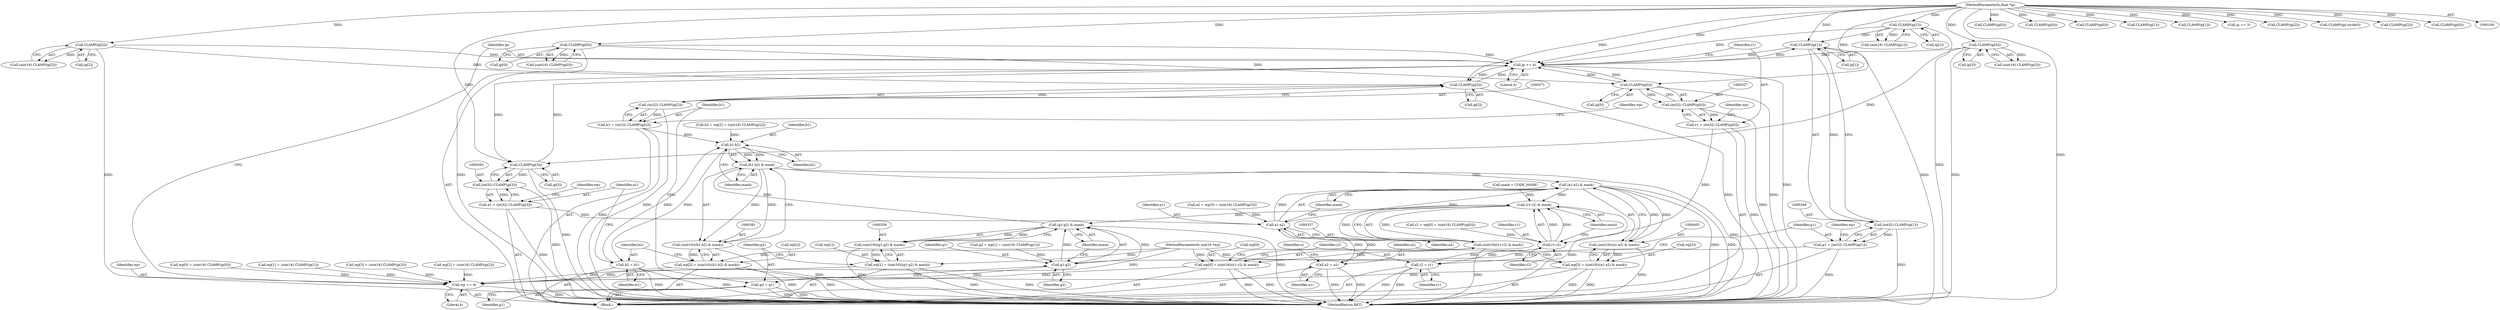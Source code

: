 digraph "0_libtiff_83a4b92815ea04969d494416eaae3d4c6b338e4a#diff-c8b4b355f9b5c06d585b23138e1c185f_1@pointer" {
"1000350" [label="(Call,CLAMP(ip[1]))"];
"1000279" [label="(Call,CLAMP(ip[1]))"];
"1000101" [label="(MethodParameterIn,float *ip)"];
"1000321" [label="(Call,ip += 4)"];
"1000291" [label="(Call,CLAMP(ip[2]))"];
"1000350" [label="(Call,CLAMP(ip[1]))"];
"1000267" [label="(Call,CLAMP(ip[0]))"];
"1000372" [label="(Call,CLAMP(ip[2]))"];
"1000328" [label="(Call,CLAMP(ip[0]))"];
"1000394" [label="(Call,CLAMP(ip[3]))"];
"1000303" [label="(Call,CLAMP(ip[3]))"];
"1000326" [label="(Call,(int32) CLAMP(ip[0]))"];
"1000324" [label="(Call,r1 = (int32) CLAMP(ip[0]))"];
"1000339" [label="(Call,r1-r2)"];
"1000338" [label="(Call,(r1-r2) & mask)"];
"1000336" [label="(Call,(uint16)((r1-r2) & mask))"];
"1000332" [label="(Call,wp[0] = (uint16)((r1-r2) & mask))"];
"1000318" [label="(Call,wp += 4)"];
"1000360" [label="(Call,(g1-g2) & mask)"];
"1000358" [label="(Call,(uint16)((g1-g2) & mask))"];
"1000354" [label="(Call,wp[1] = (uint16)((g1-g2) & mask))"];
"1000382" [label="(Call,(b1-b2) & mask)"];
"1000380" [label="(Call,(uint16)((b1-b2) & mask))"];
"1000376" [label="(Call,wp[2] = (uint16)((b1-b2) & mask))"];
"1000404" [label="(Call,(a1-a2) & mask)"];
"1000402" [label="(Call,(uint16)((a1-a2) & mask))"];
"1000398" [label="(Call,wp[3] = (uint16)((a1-a2) & mask))"];
"1000343" [label="(Call,r2 = r1)"];
"1000348" [label="(Call,(int32) CLAMP(ip[1]))"];
"1000346" [label="(Call,g1 = (int32) CLAMP(ip[1]))"];
"1000361" [label="(Call,g1-g2)"];
"1000365" [label="(Call,g2 = g1)"];
"1000370" [label="(Call,(int32) CLAMP(ip[2]))"];
"1000368" [label="(Call,b1 = (int32) CLAMP(ip[2]))"];
"1000383" [label="(Call,b1-b2)"];
"1000387" [label="(Call,b2 = b1)"];
"1000392" [label="(Call,(int32) CLAMP(ip[3]))"];
"1000390" [label="(Call,a1 = (int32) CLAMP(ip[3]))"];
"1000405" [label="(Call,a1-a2)"];
"1000409" [label="(Call,a2 = a1)"];
"1000408" [label="(Identifier,mask)"];
"1000422" [label="(Call,CLAMP(ip[0]))"];
"1000339" [label="(Call,r1-r2)"];
"1000322" [label="(Identifier,ip)"];
"1000342" [label="(Identifier,mask)"];
"1000362" [label="(Identifier,g1)"];
"1000191" [label="(Call,CLAMP(ip[0]))"];
"1000319" [label="(Identifier,wp)"];
"1000383" [label="(Call,b1-b2)"];
"1000402" [label="(Call,(uint16)((a1-a2) & mask))"];
"1000392" [label="(Call,(int32) CLAMP(ip[3]))"];
"1000398" [label="(Call,wp[3] = (uint16)((a1-a2) & mask))"];
"1000265" [label="(Call,(uint16) CLAMP(ip[0]))"];
"1000367" [label="(Identifier,g1)"];
"1000318" [label="(Call,wp += 4)"];
"1000341" [label="(Identifier,r2)"];
"1000326" [label="(Call,(int32) CLAMP(ip[0]))"];
"1000336" [label="(Call,(uint16)((r1-r2) & mask))"];
"1000360" [label="(Call,(g1-g2) & mask)"];
"1000361" [label="(Call,g1-g2)"];
"1000325" [label="(Identifier,r1)"];
"1000324" [label="(Call,r1 = (int32) CLAMP(ip[0]))"];
"1000285" [label="(Call,wp[2] = (uint16) CLAMP(ip[2]))"];
"1000388" [label="(Identifier,b2)"];
"1000376" [label="(Call,wp[2] = (uint16)((b1-b2) & mask))"];
"1000292" [label="(Call,ip[2])"];
"1000406" [label="(Identifier,a1)"];
"1000384" [label="(Identifier,b1)"];
"1000385" [label="(Identifier,b2)"];
"1000365" [label="(Call,g2 = g1)"];
"1000448" [label="(Call,CLAMP(ip[0]))"];
"1000279" [label="(Call,CLAMP(ip[1]))"];
"1000405" [label="(Call,a1-a2)"];
"1000213" [label="(Call,CLAMP(ip[1]))"];
"1000368" [label="(Call,b1 = (int32) CLAMP(ip[2]))"];
"1000104" [label="(MethodParameterIn,uint16 *wp)"];
"1000283" [label="(Call,b2 = wp[2] = (uint16) CLAMP(ip[2]))"];
"1000101" [label="(MethodParameterIn,float *ip)"];
"1000399" [label="(Call,wp[3])"];
"1000377" [label="(Call,wp[2])"];
"1000404" [label="(Call,(a1-a2) & mask)"];
"1000154" [label="(Call,CLAMP(ip[1]))"];
"1000387" [label="(Call,b2 = b1)"];
"1000291" [label="(Call,CLAMP(ip[2]))"];
"1000389" [label="(Identifier,b1)"];
"1000407" [label="(Identifier,a2)"];
"1000369" [label="(Identifier,b1)"];
"1000350" [label="(Call,CLAMP(ip[1]))"];
"1000373" [label="(Call,ip[2])"];
"1000356" [label="(Identifier,wp)"];
"1000346" [label="(Call,g1 = (int32) CLAMP(ip[1]))"];
"1000261" [label="(Call,wp[0] = (uint16) CLAMP(ip[0]))"];
"1000295" [label="(Call,a2 = wp[3] = (uint16) CLAMP(ip[3]))"];
"1000409" [label="(Call,a2 = a1)"];
"1000320" [label="(Literal,4)"];
"1000400" [label="(Identifier,wp)"];
"1000301" [label="(Call,(uint16) CLAMP(ip[3]))"];
"1000345" [label="(Identifier,r1)"];
"1000184" [label="(Call,ip += 3)"];
"1000394" [label="(Call,CLAMP(ip[3]))"];
"1000358" [label="(Call,(uint16)((g1-g2) & mask))"];
"1000372" [label="(Call,CLAMP(ip[2]))"];
"1000304" [label="(Call,ip[3])"];
"1000382" [label="(Call,(b1-b2) & mask)"];
"1000338" [label="(Call,(r1-r2) & mask)"];
"1000380" [label="(Call,(uint16)((b1-b2) & mask))"];
"1000329" [label="(Call,ip[0])"];
"1000259" [label="(Call,r2 = wp[0] = (uint16) CLAMP(ip[0]))"];
"1000332" [label="(Call,wp[0] = (uint16)((r1-r2) & mask))"];
"1000411" [label="(Identifier,a1)"];
"1000340" [label="(Identifier,r1)"];
"1000354" [label="(Call,wp[1] = (uint16)((g1-g2) & mask))"];
"1000166" [label="(Call,CLAMP(ip[2]))"];
"1000378" [label="(Identifier,wp)"];
"1000454" [label="(Call,CLAMP(ip[-stride]))"];
"1000395" [label="(Call,ip[3])"];
"1000273" [label="(Call,wp[1] = (uint16) CLAMP(ip[1]))"];
"1000348" [label="(Call,(int32) CLAMP(ip[1]))"];
"1000364" [label="(Identifier,mask)"];
"1000297" [label="(Call,wp[3] = (uint16) CLAMP(ip[3]))"];
"1000351" [label="(Call,ip[1])"];
"1000267" [label="(Call,CLAMP(ip[0]))"];
"1000277" [label="(Call,(uint16) CLAMP(ip[1]))"];
"1000370" [label="(Call,(int32) CLAMP(ip[2]))"];
"1000323" [label="(Literal,4)"];
"1000347" [label="(Identifier,g1)"];
"1000410" [label="(Identifier,a2)"];
"1000303" [label="(Call,CLAMP(ip[3]))"];
"1000312" [label="(Identifier,n)"];
"1000386" [label="(Identifier,mask)"];
"1000271" [label="(Call,g2 = wp[1] = (uint16) CLAMP(ip[1]))"];
"1000344" [label="(Identifier,r2)"];
"1000235" [label="(Call,CLAMP(ip[2]))"];
"1000280" [label="(Call,ip[1])"];
"1000121" [label="(Call,mask = CODE_MASK)"];
"1000391" [label="(Identifier,a1)"];
"1000289" [label="(Call,(uint16) CLAMP(ip[2]))"];
"1000355" [label="(Call,wp[1])"];
"1000333" [label="(Call,wp[0])"];
"1000390" [label="(Call,a1 = (int32) CLAMP(ip[3]))"];
"1000142" [label="(Call,CLAMP(ip[0]))"];
"1000343" [label="(Call,r2 = r1)"];
"1000363" [label="(Identifier,g2)"];
"1000334" [label="(Identifier,wp)"];
"1000268" [label="(Call,ip[0])"];
"1000328" [label="(Call,CLAMP(ip[0]))"];
"1000314" [label="(Block,)"];
"1000321" [label="(Call,ip += 4)"];
"1000366" [label="(Identifier,g2)"];
"1000465" [label="(MethodReturn,RET)"];
"1000350" -> "1000348"  [label="AST: "];
"1000350" -> "1000351"  [label="CFG: "];
"1000351" -> "1000350"  [label="AST: "];
"1000348" -> "1000350"  [label="CFG: "];
"1000350" -> "1000465"  [label="DDG: "];
"1000350" -> "1000321"  [label="DDG: "];
"1000350" -> "1000348"  [label="DDG: "];
"1000279" -> "1000350"  [label="DDG: "];
"1000321" -> "1000350"  [label="DDG: "];
"1000101" -> "1000350"  [label="DDG: "];
"1000279" -> "1000277"  [label="AST: "];
"1000279" -> "1000280"  [label="CFG: "];
"1000280" -> "1000279"  [label="AST: "];
"1000277" -> "1000279"  [label="CFG: "];
"1000279" -> "1000465"  [label="DDG: "];
"1000279" -> "1000277"  [label="DDG: "];
"1000101" -> "1000279"  [label="DDG: "];
"1000279" -> "1000321"  [label="DDG: "];
"1000101" -> "1000100"  [label="AST: "];
"1000101" -> "1000465"  [label="DDG: "];
"1000101" -> "1000142"  [label="DDG: "];
"1000101" -> "1000154"  [label="DDG: "];
"1000101" -> "1000166"  [label="DDG: "];
"1000101" -> "1000184"  [label="DDG: "];
"1000101" -> "1000191"  [label="DDG: "];
"1000101" -> "1000213"  [label="DDG: "];
"1000101" -> "1000235"  [label="DDG: "];
"1000101" -> "1000267"  [label="DDG: "];
"1000101" -> "1000291"  [label="DDG: "];
"1000101" -> "1000303"  [label="DDG: "];
"1000101" -> "1000321"  [label="DDG: "];
"1000101" -> "1000328"  [label="DDG: "];
"1000101" -> "1000372"  [label="DDG: "];
"1000101" -> "1000394"  [label="DDG: "];
"1000101" -> "1000422"  [label="DDG: "];
"1000101" -> "1000448"  [label="DDG: "];
"1000101" -> "1000454"  [label="DDG: "];
"1000321" -> "1000314"  [label="AST: "];
"1000321" -> "1000323"  [label="CFG: "];
"1000322" -> "1000321"  [label="AST: "];
"1000323" -> "1000321"  [label="AST: "];
"1000325" -> "1000321"  [label="CFG: "];
"1000321" -> "1000465"  [label="DDG: "];
"1000291" -> "1000321"  [label="DDG: "];
"1000267" -> "1000321"  [label="DDG: "];
"1000372" -> "1000321"  [label="DDG: "];
"1000328" -> "1000321"  [label="DDG: "];
"1000394" -> "1000321"  [label="DDG: "];
"1000303" -> "1000321"  [label="DDG: "];
"1000321" -> "1000328"  [label="DDG: "];
"1000321" -> "1000372"  [label="DDG: "];
"1000321" -> "1000394"  [label="DDG: "];
"1000291" -> "1000289"  [label="AST: "];
"1000291" -> "1000292"  [label="CFG: "];
"1000292" -> "1000291"  [label="AST: "];
"1000289" -> "1000291"  [label="CFG: "];
"1000291" -> "1000465"  [label="DDG: "];
"1000291" -> "1000289"  [label="DDG: "];
"1000291" -> "1000372"  [label="DDG: "];
"1000267" -> "1000265"  [label="AST: "];
"1000267" -> "1000268"  [label="CFG: "];
"1000268" -> "1000267"  [label="AST: "];
"1000265" -> "1000267"  [label="CFG: "];
"1000267" -> "1000465"  [label="DDG: "];
"1000267" -> "1000265"  [label="DDG: "];
"1000267" -> "1000328"  [label="DDG: "];
"1000372" -> "1000370"  [label="AST: "];
"1000372" -> "1000373"  [label="CFG: "];
"1000373" -> "1000372"  [label="AST: "];
"1000370" -> "1000372"  [label="CFG: "];
"1000372" -> "1000465"  [label="DDG: "];
"1000372" -> "1000370"  [label="DDG: "];
"1000328" -> "1000326"  [label="AST: "];
"1000328" -> "1000329"  [label="CFG: "];
"1000329" -> "1000328"  [label="AST: "];
"1000326" -> "1000328"  [label="CFG: "];
"1000328" -> "1000465"  [label="DDG: "];
"1000328" -> "1000326"  [label="DDG: "];
"1000394" -> "1000392"  [label="AST: "];
"1000394" -> "1000395"  [label="CFG: "];
"1000395" -> "1000394"  [label="AST: "];
"1000392" -> "1000394"  [label="CFG: "];
"1000394" -> "1000465"  [label="DDG: "];
"1000394" -> "1000392"  [label="DDG: "];
"1000303" -> "1000394"  [label="DDG: "];
"1000303" -> "1000301"  [label="AST: "];
"1000303" -> "1000304"  [label="CFG: "];
"1000304" -> "1000303"  [label="AST: "];
"1000301" -> "1000303"  [label="CFG: "];
"1000303" -> "1000465"  [label="DDG: "];
"1000303" -> "1000301"  [label="DDG: "];
"1000326" -> "1000324"  [label="AST: "];
"1000327" -> "1000326"  [label="AST: "];
"1000324" -> "1000326"  [label="CFG: "];
"1000326" -> "1000465"  [label="DDG: "];
"1000326" -> "1000324"  [label="DDG: "];
"1000324" -> "1000314"  [label="AST: "];
"1000325" -> "1000324"  [label="AST: "];
"1000334" -> "1000324"  [label="CFG: "];
"1000324" -> "1000465"  [label="DDG: "];
"1000324" -> "1000339"  [label="DDG: "];
"1000339" -> "1000338"  [label="AST: "];
"1000339" -> "1000341"  [label="CFG: "];
"1000340" -> "1000339"  [label="AST: "];
"1000341" -> "1000339"  [label="AST: "];
"1000342" -> "1000339"  [label="CFG: "];
"1000339" -> "1000338"  [label="DDG: "];
"1000339" -> "1000338"  [label="DDG: "];
"1000259" -> "1000339"  [label="DDG: "];
"1000343" -> "1000339"  [label="DDG: "];
"1000339" -> "1000343"  [label="DDG: "];
"1000338" -> "1000336"  [label="AST: "];
"1000338" -> "1000342"  [label="CFG: "];
"1000342" -> "1000338"  [label="AST: "];
"1000336" -> "1000338"  [label="CFG: "];
"1000338" -> "1000465"  [label="DDG: "];
"1000338" -> "1000336"  [label="DDG: "];
"1000338" -> "1000336"  [label="DDG: "];
"1000404" -> "1000338"  [label="DDG: "];
"1000121" -> "1000338"  [label="DDG: "];
"1000338" -> "1000360"  [label="DDG: "];
"1000336" -> "1000332"  [label="AST: "];
"1000337" -> "1000336"  [label="AST: "];
"1000332" -> "1000336"  [label="CFG: "];
"1000336" -> "1000465"  [label="DDG: "];
"1000336" -> "1000332"  [label="DDG: "];
"1000332" -> "1000314"  [label="AST: "];
"1000333" -> "1000332"  [label="AST: "];
"1000344" -> "1000332"  [label="CFG: "];
"1000332" -> "1000465"  [label="DDG: "];
"1000332" -> "1000465"  [label="DDG: "];
"1000332" -> "1000318"  [label="DDG: "];
"1000104" -> "1000332"  [label="DDG: "];
"1000318" -> "1000314"  [label="AST: "];
"1000318" -> "1000320"  [label="CFG: "];
"1000319" -> "1000318"  [label="AST: "];
"1000320" -> "1000318"  [label="AST: "];
"1000322" -> "1000318"  [label="CFG: "];
"1000318" -> "1000465"  [label="DDG: "];
"1000273" -> "1000318"  [label="DDG: "];
"1000261" -> "1000318"  [label="DDG: "];
"1000354" -> "1000318"  [label="DDG: "];
"1000398" -> "1000318"  [label="DDG: "];
"1000285" -> "1000318"  [label="DDG: "];
"1000297" -> "1000318"  [label="DDG: "];
"1000376" -> "1000318"  [label="DDG: "];
"1000104" -> "1000318"  [label="DDG: "];
"1000360" -> "1000358"  [label="AST: "];
"1000360" -> "1000364"  [label="CFG: "];
"1000361" -> "1000360"  [label="AST: "];
"1000364" -> "1000360"  [label="AST: "];
"1000358" -> "1000360"  [label="CFG: "];
"1000360" -> "1000465"  [label="DDG: "];
"1000360" -> "1000358"  [label="DDG: "];
"1000360" -> "1000358"  [label="DDG: "];
"1000361" -> "1000360"  [label="DDG: "];
"1000361" -> "1000360"  [label="DDG: "];
"1000360" -> "1000382"  [label="DDG: "];
"1000358" -> "1000354"  [label="AST: "];
"1000359" -> "1000358"  [label="AST: "];
"1000354" -> "1000358"  [label="CFG: "];
"1000358" -> "1000465"  [label="DDG: "];
"1000358" -> "1000354"  [label="DDG: "];
"1000354" -> "1000314"  [label="AST: "];
"1000355" -> "1000354"  [label="AST: "];
"1000366" -> "1000354"  [label="CFG: "];
"1000354" -> "1000465"  [label="DDG: "];
"1000354" -> "1000465"  [label="DDG: "];
"1000104" -> "1000354"  [label="DDG: "];
"1000382" -> "1000380"  [label="AST: "];
"1000382" -> "1000386"  [label="CFG: "];
"1000383" -> "1000382"  [label="AST: "];
"1000386" -> "1000382"  [label="AST: "];
"1000380" -> "1000382"  [label="CFG: "];
"1000382" -> "1000465"  [label="DDG: "];
"1000382" -> "1000380"  [label="DDG: "];
"1000382" -> "1000380"  [label="DDG: "];
"1000383" -> "1000382"  [label="DDG: "];
"1000383" -> "1000382"  [label="DDG: "];
"1000382" -> "1000404"  [label="DDG: "];
"1000380" -> "1000376"  [label="AST: "];
"1000381" -> "1000380"  [label="AST: "];
"1000376" -> "1000380"  [label="CFG: "];
"1000380" -> "1000465"  [label="DDG: "];
"1000380" -> "1000376"  [label="DDG: "];
"1000376" -> "1000314"  [label="AST: "];
"1000377" -> "1000376"  [label="AST: "];
"1000388" -> "1000376"  [label="CFG: "];
"1000376" -> "1000465"  [label="DDG: "];
"1000376" -> "1000465"  [label="DDG: "];
"1000104" -> "1000376"  [label="DDG: "];
"1000404" -> "1000402"  [label="AST: "];
"1000404" -> "1000408"  [label="CFG: "];
"1000405" -> "1000404"  [label="AST: "];
"1000408" -> "1000404"  [label="AST: "];
"1000402" -> "1000404"  [label="CFG: "];
"1000404" -> "1000465"  [label="DDG: "];
"1000404" -> "1000465"  [label="DDG: "];
"1000404" -> "1000402"  [label="DDG: "];
"1000404" -> "1000402"  [label="DDG: "];
"1000405" -> "1000404"  [label="DDG: "];
"1000405" -> "1000404"  [label="DDG: "];
"1000402" -> "1000398"  [label="AST: "];
"1000403" -> "1000402"  [label="AST: "];
"1000398" -> "1000402"  [label="CFG: "];
"1000402" -> "1000465"  [label="DDG: "];
"1000402" -> "1000398"  [label="DDG: "];
"1000398" -> "1000314"  [label="AST: "];
"1000399" -> "1000398"  [label="AST: "];
"1000410" -> "1000398"  [label="CFG: "];
"1000398" -> "1000465"  [label="DDG: "];
"1000398" -> "1000465"  [label="DDG: "];
"1000104" -> "1000398"  [label="DDG: "];
"1000343" -> "1000314"  [label="AST: "];
"1000343" -> "1000345"  [label="CFG: "];
"1000344" -> "1000343"  [label="AST: "];
"1000345" -> "1000343"  [label="AST: "];
"1000347" -> "1000343"  [label="CFG: "];
"1000343" -> "1000465"  [label="DDG: "];
"1000343" -> "1000465"  [label="DDG: "];
"1000348" -> "1000346"  [label="AST: "];
"1000349" -> "1000348"  [label="AST: "];
"1000346" -> "1000348"  [label="CFG: "];
"1000348" -> "1000465"  [label="DDG: "];
"1000348" -> "1000346"  [label="DDG: "];
"1000346" -> "1000314"  [label="AST: "];
"1000347" -> "1000346"  [label="AST: "];
"1000356" -> "1000346"  [label="CFG: "];
"1000346" -> "1000465"  [label="DDG: "];
"1000346" -> "1000361"  [label="DDG: "];
"1000361" -> "1000363"  [label="CFG: "];
"1000362" -> "1000361"  [label="AST: "];
"1000363" -> "1000361"  [label="AST: "];
"1000364" -> "1000361"  [label="CFG: "];
"1000365" -> "1000361"  [label="DDG: "];
"1000271" -> "1000361"  [label="DDG: "];
"1000361" -> "1000365"  [label="DDG: "];
"1000365" -> "1000314"  [label="AST: "];
"1000365" -> "1000367"  [label="CFG: "];
"1000366" -> "1000365"  [label="AST: "];
"1000367" -> "1000365"  [label="AST: "];
"1000369" -> "1000365"  [label="CFG: "];
"1000365" -> "1000465"  [label="DDG: "];
"1000365" -> "1000465"  [label="DDG: "];
"1000370" -> "1000368"  [label="AST: "];
"1000371" -> "1000370"  [label="AST: "];
"1000368" -> "1000370"  [label="CFG: "];
"1000370" -> "1000465"  [label="DDG: "];
"1000370" -> "1000368"  [label="DDG: "];
"1000368" -> "1000314"  [label="AST: "];
"1000369" -> "1000368"  [label="AST: "];
"1000378" -> "1000368"  [label="CFG: "];
"1000368" -> "1000465"  [label="DDG: "];
"1000368" -> "1000383"  [label="DDG: "];
"1000383" -> "1000385"  [label="CFG: "];
"1000384" -> "1000383"  [label="AST: "];
"1000385" -> "1000383"  [label="AST: "];
"1000386" -> "1000383"  [label="CFG: "];
"1000283" -> "1000383"  [label="DDG: "];
"1000387" -> "1000383"  [label="DDG: "];
"1000383" -> "1000387"  [label="DDG: "];
"1000387" -> "1000314"  [label="AST: "];
"1000387" -> "1000389"  [label="CFG: "];
"1000388" -> "1000387"  [label="AST: "];
"1000389" -> "1000387"  [label="AST: "];
"1000391" -> "1000387"  [label="CFG: "];
"1000387" -> "1000465"  [label="DDG: "];
"1000387" -> "1000465"  [label="DDG: "];
"1000392" -> "1000390"  [label="AST: "];
"1000393" -> "1000392"  [label="AST: "];
"1000390" -> "1000392"  [label="CFG: "];
"1000392" -> "1000465"  [label="DDG: "];
"1000392" -> "1000390"  [label="DDG: "];
"1000390" -> "1000314"  [label="AST: "];
"1000391" -> "1000390"  [label="AST: "];
"1000400" -> "1000390"  [label="CFG: "];
"1000390" -> "1000465"  [label="DDG: "];
"1000390" -> "1000405"  [label="DDG: "];
"1000405" -> "1000407"  [label="CFG: "];
"1000406" -> "1000405"  [label="AST: "];
"1000407" -> "1000405"  [label="AST: "];
"1000408" -> "1000405"  [label="CFG: "];
"1000295" -> "1000405"  [label="DDG: "];
"1000409" -> "1000405"  [label="DDG: "];
"1000405" -> "1000409"  [label="DDG: "];
"1000409" -> "1000314"  [label="AST: "];
"1000409" -> "1000411"  [label="CFG: "];
"1000410" -> "1000409"  [label="AST: "];
"1000411" -> "1000409"  [label="AST: "];
"1000312" -> "1000409"  [label="CFG: "];
"1000409" -> "1000465"  [label="DDG: "];
"1000409" -> "1000465"  [label="DDG: "];
}
